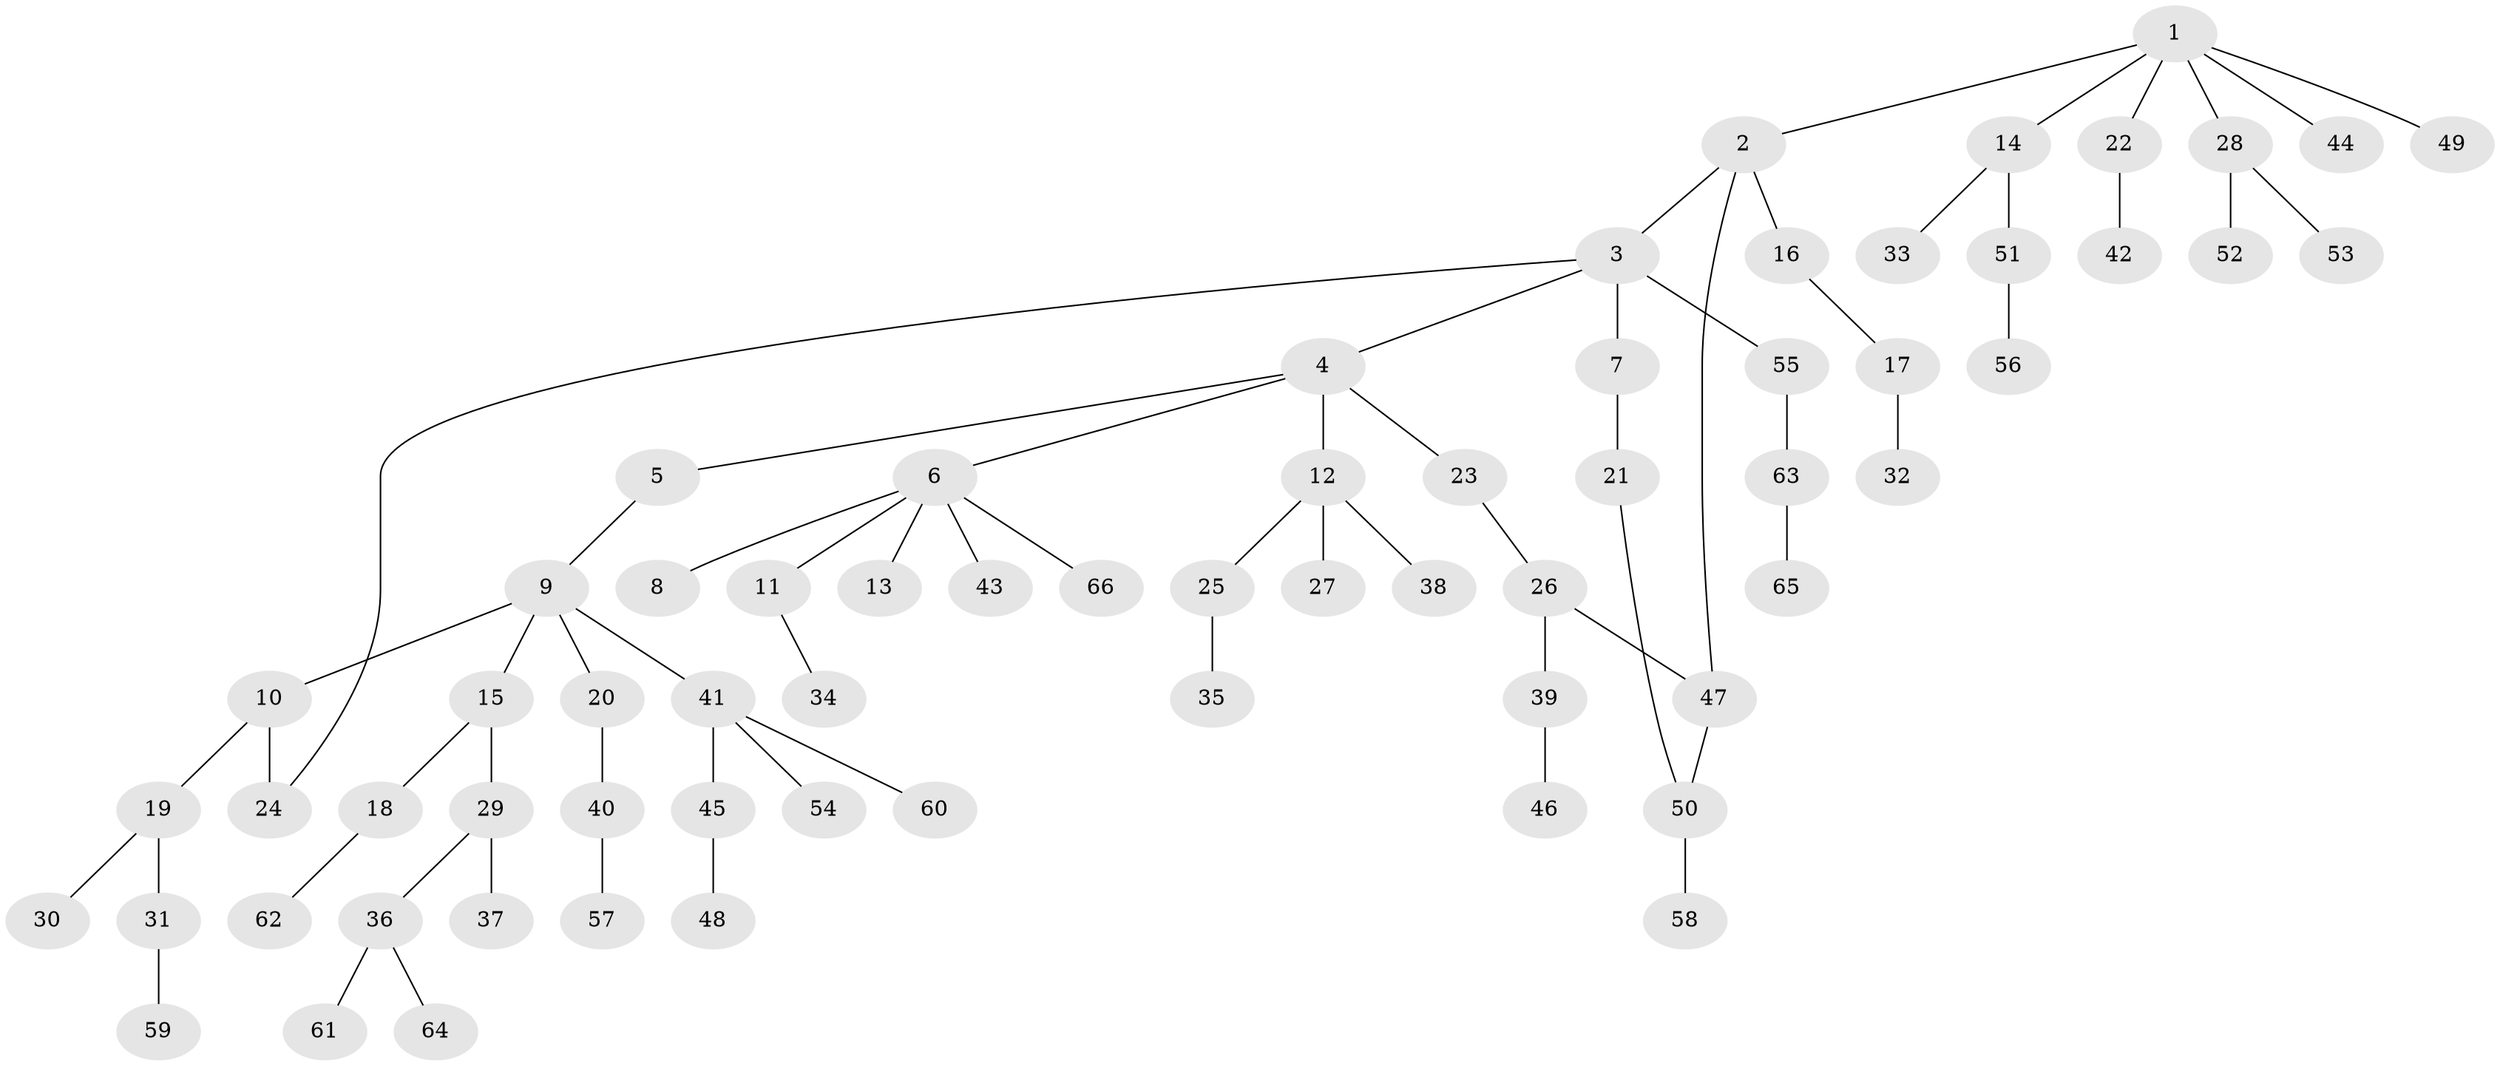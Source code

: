 // Generated by graph-tools (version 1.1) at 2025/01/03/09/25 03:01:02]
// undirected, 66 vertices, 68 edges
graph export_dot {
graph [start="1"]
  node [color=gray90,style=filled];
  1;
  2;
  3;
  4;
  5;
  6;
  7;
  8;
  9;
  10;
  11;
  12;
  13;
  14;
  15;
  16;
  17;
  18;
  19;
  20;
  21;
  22;
  23;
  24;
  25;
  26;
  27;
  28;
  29;
  30;
  31;
  32;
  33;
  34;
  35;
  36;
  37;
  38;
  39;
  40;
  41;
  42;
  43;
  44;
  45;
  46;
  47;
  48;
  49;
  50;
  51;
  52;
  53;
  54;
  55;
  56;
  57;
  58;
  59;
  60;
  61;
  62;
  63;
  64;
  65;
  66;
  1 -- 2;
  1 -- 14;
  1 -- 22;
  1 -- 28;
  1 -- 44;
  1 -- 49;
  2 -- 3;
  2 -- 16;
  2 -- 47;
  3 -- 4;
  3 -- 7;
  3 -- 55;
  3 -- 24;
  4 -- 5;
  4 -- 6;
  4 -- 12;
  4 -- 23;
  5 -- 9;
  6 -- 8;
  6 -- 11;
  6 -- 13;
  6 -- 43;
  6 -- 66;
  7 -- 21;
  9 -- 10;
  9 -- 15;
  9 -- 20;
  9 -- 41;
  10 -- 19;
  10 -- 24;
  11 -- 34;
  12 -- 25;
  12 -- 27;
  12 -- 38;
  14 -- 33;
  14 -- 51;
  15 -- 18;
  15 -- 29;
  16 -- 17;
  17 -- 32;
  18 -- 62;
  19 -- 30;
  19 -- 31;
  20 -- 40;
  21 -- 50;
  22 -- 42;
  23 -- 26;
  25 -- 35;
  26 -- 39;
  26 -- 47;
  28 -- 52;
  28 -- 53;
  29 -- 36;
  29 -- 37;
  31 -- 59;
  36 -- 61;
  36 -- 64;
  39 -- 46;
  40 -- 57;
  41 -- 45;
  41 -- 54;
  41 -- 60;
  45 -- 48;
  47 -- 50;
  50 -- 58;
  51 -- 56;
  55 -- 63;
  63 -- 65;
}
